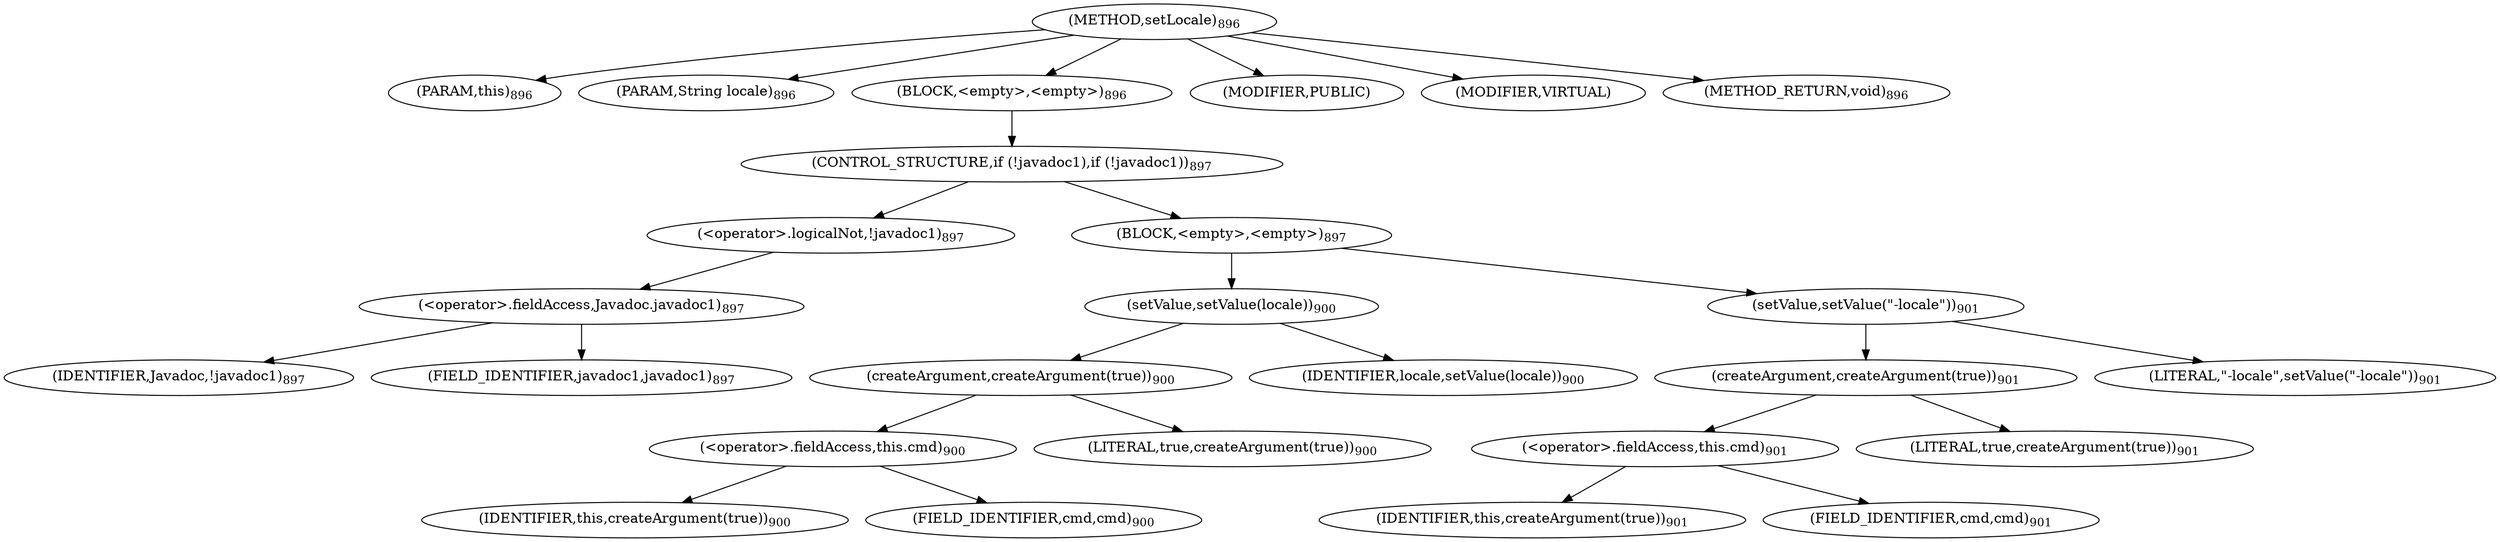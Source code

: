digraph "setLocale" {  
"1644" [label = <(METHOD,setLocale)<SUB>896</SUB>> ]
"1645" [label = <(PARAM,this)<SUB>896</SUB>> ]
"1646" [label = <(PARAM,String locale)<SUB>896</SUB>> ]
"1647" [label = <(BLOCK,&lt;empty&gt;,&lt;empty&gt;)<SUB>896</SUB>> ]
"1648" [label = <(CONTROL_STRUCTURE,if (!javadoc1),if (!javadoc1))<SUB>897</SUB>> ]
"1649" [label = <(&lt;operator&gt;.logicalNot,!javadoc1)<SUB>897</SUB>> ]
"1650" [label = <(&lt;operator&gt;.fieldAccess,Javadoc.javadoc1)<SUB>897</SUB>> ]
"1651" [label = <(IDENTIFIER,Javadoc,!javadoc1)<SUB>897</SUB>> ]
"1652" [label = <(FIELD_IDENTIFIER,javadoc1,javadoc1)<SUB>897</SUB>> ]
"1653" [label = <(BLOCK,&lt;empty&gt;,&lt;empty&gt;)<SUB>897</SUB>> ]
"1654" [label = <(setValue,setValue(locale))<SUB>900</SUB>> ]
"1655" [label = <(createArgument,createArgument(true))<SUB>900</SUB>> ]
"1656" [label = <(&lt;operator&gt;.fieldAccess,this.cmd)<SUB>900</SUB>> ]
"1657" [label = <(IDENTIFIER,this,createArgument(true))<SUB>900</SUB>> ]
"1658" [label = <(FIELD_IDENTIFIER,cmd,cmd)<SUB>900</SUB>> ]
"1659" [label = <(LITERAL,true,createArgument(true))<SUB>900</SUB>> ]
"1660" [label = <(IDENTIFIER,locale,setValue(locale))<SUB>900</SUB>> ]
"1661" [label = <(setValue,setValue(&quot;-locale&quot;))<SUB>901</SUB>> ]
"1662" [label = <(createArgument,createArgument(true))<SUB>901</SUB>> ]
"1663" [label = <(&lt;operator&gt;.fieldAccess,this.cmd)<SUB>901</SUB>> ]
"1664" [label = <(IDENTIFIER,this,createArgument(true))<SUB>901</SUB>> ]
"1665" [label = <(FIELD_IDENTIFIER,cmd,cmd)<SUB>901</SUB>> ]
"1666" [label = <(LITERAL,true,createArgument(true))<SUB>901</SUB>> ]
"1667" [label = <(LITERAL,&quot;-locale&quot;,setValue(&quot;-locale&quot;))<SUB>901</SUB>> ]
"1668" [label = <(MODIFIER,PUBLIC)> ]
"1669" [label = <(MODIFIER,VIRTUAL)> ]
"1670" [label = <(METHOD_RETURN,void)<SUB>896</SUB>> ]
  "1644" -> "1645" 
  "1644" -> "1646" 
  "1644" -> "1647" 
  "1644" -> "1668" 
  "1644" -> "1669" 
  "1644" -> "1670" 
  "1647" -> "1648" 
  "1648" -> "1649" 
  "1648" -> "1653" 
  "1649" -> "1650" 
  "1650" -> "1651" 
  "1650" -> "1652" 
  "1653" -> "1654" 
  "1653" -> "1661" 
  "1654" -> "1655" 
  "1654" -> "1660" 
  "1655" -> "1656" 
  "1655" -> "1659" 
  "1656" -> "1657" 
  "1656" -> "1658" 
  "1661" -> "1662" 
  "1661" -> "1667" 
  "1662" -> "1663" 
  "1662" -> "1666" 
  "1663" -> "1664" 
  "1663" -> "1665" 
}
